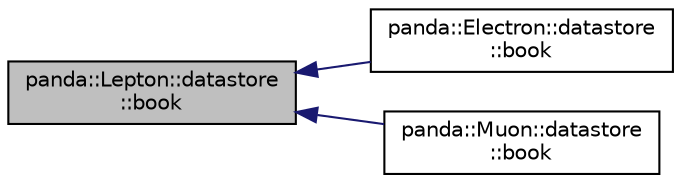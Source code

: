 digraph "panda::Lepton::datastore::book"
{
 // INTERACTIVE_SVG=YES
  edge [fontname="Helvetica",fontsize="10",labelfontname="Helvetica",labelfontsize="10"];
  node [fontname="Helvetica",fontsize="10",shape=record];
  rankdir="LR";
  Node1 [label="panda::Lepton::datastore\l::book",height=0.2,width=0.4,color="black", fillcolor="grey75", style="filled" fontcolor="black"];
  Node1 -> Node2 [dir="back",color="midnightblue",fontsize="10",style="solid"];
  Node2 [label="panda::Electron::datastore\l::book",height=0.2,width=0.4,color="black", fillcolor="white", style="filled",URL="$structpanda_1_1Electron_1_1datastore.html#aa22730e40dda69219e7dac203220dcae"];
  Node1 -> Node3 [dir="back",color="midnightblue",fontsize="10",style="solid"];
  Node3 [label="panda::Muon::datastore\l::book",height=0.2,width=0.4,color="black", fillcolor="white", style="filled",URL="$structpanda_1_1Muon_1_1datastore.html#ae3244041804870c1792c7ad3cd96ee53"];
}
